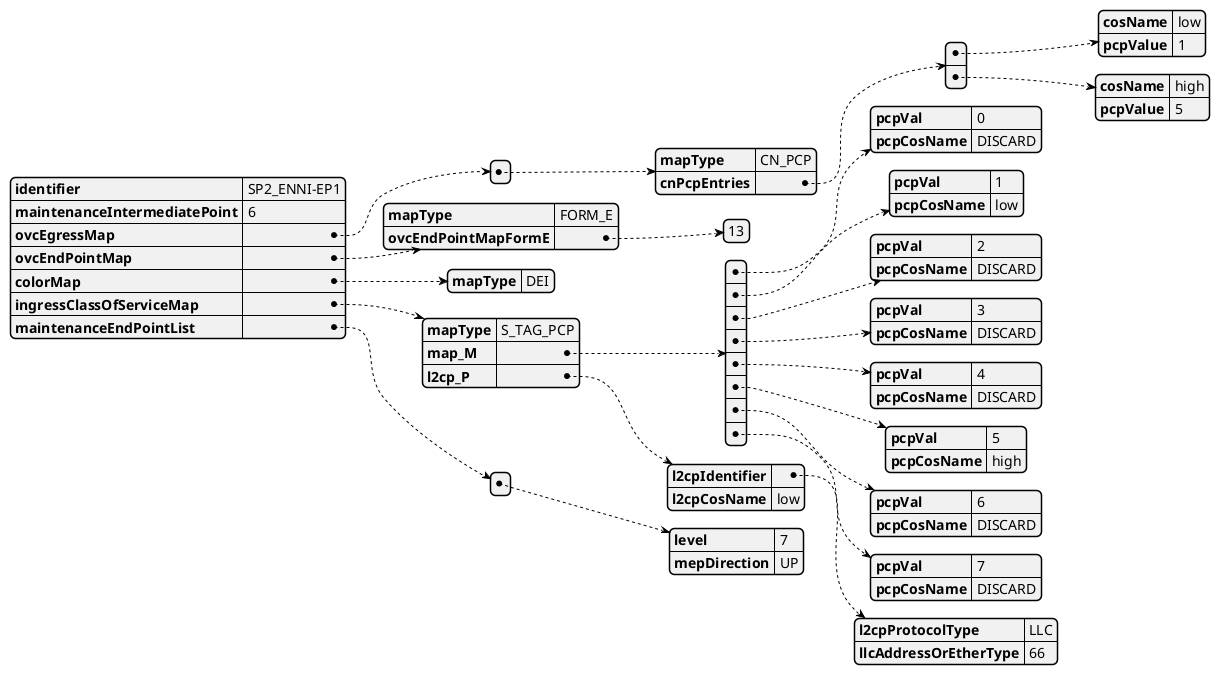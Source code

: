 @startjson
{
  "identifier": "SP2_ENNI-EP1",
  "maintenanceIntermediatePoint": "6",
  "ovcEgressMap": [
    {
      "mapType": "CN_PCP",
      "cnPcpEntries": [
        {
          "cosName": "low",
          "pcpValue": "1"
        },
        {
          "cosName": "high",
          "pcpValue": "5"
        }
      ]
    }
  ],
  "ovcEndPointMap": {
    "mapType": "FORM_E",
    "ovcEndPointMapFormE": [13]
  },
  "colorMap": {
    "mapType": "DEI"
  },
  "ingressClassOfServiceMap": {
    "mapType": "S_TAG_PCP",
    "map_M": [
      {
        "pcpVal": "0",
        "pcpCosName": "DISCARD"
      },
      {
        "pcpVal": "1",
        "pcpCosName": "low"
      },
      {
        "pcpVal": "2",
        "pcpCosName": "DISCARD"
      },
      {
        "pcpVal": "3",
        "pcpCosName": "DISCARD"
      },
      {
        "pcpVal": "4",
        "pcpCosName": "DISCARD"
      },
      {
        "pcpVal": "5",
        "pcpCosName": "high"
      },
      {
        "pcpVal": "6",
        "pcpCosName": "DISCARD"
      },
      {
        "pcpVal": "7",
        "pcpCosName": "DISCARD"
      }
    ],
    "l2cp_P": {
      "l2cpIdentifier": {
        "l2cpProtocolType": "LLC",
        "llcAddressOrEtherType": 66
      },
      "l2cpCosName": "low"
      }
  },
  "maintenanceEndPointList": [
    {
      "level": 7,
      "mepDirection": "UP"
    }
  ]
}
@endjson